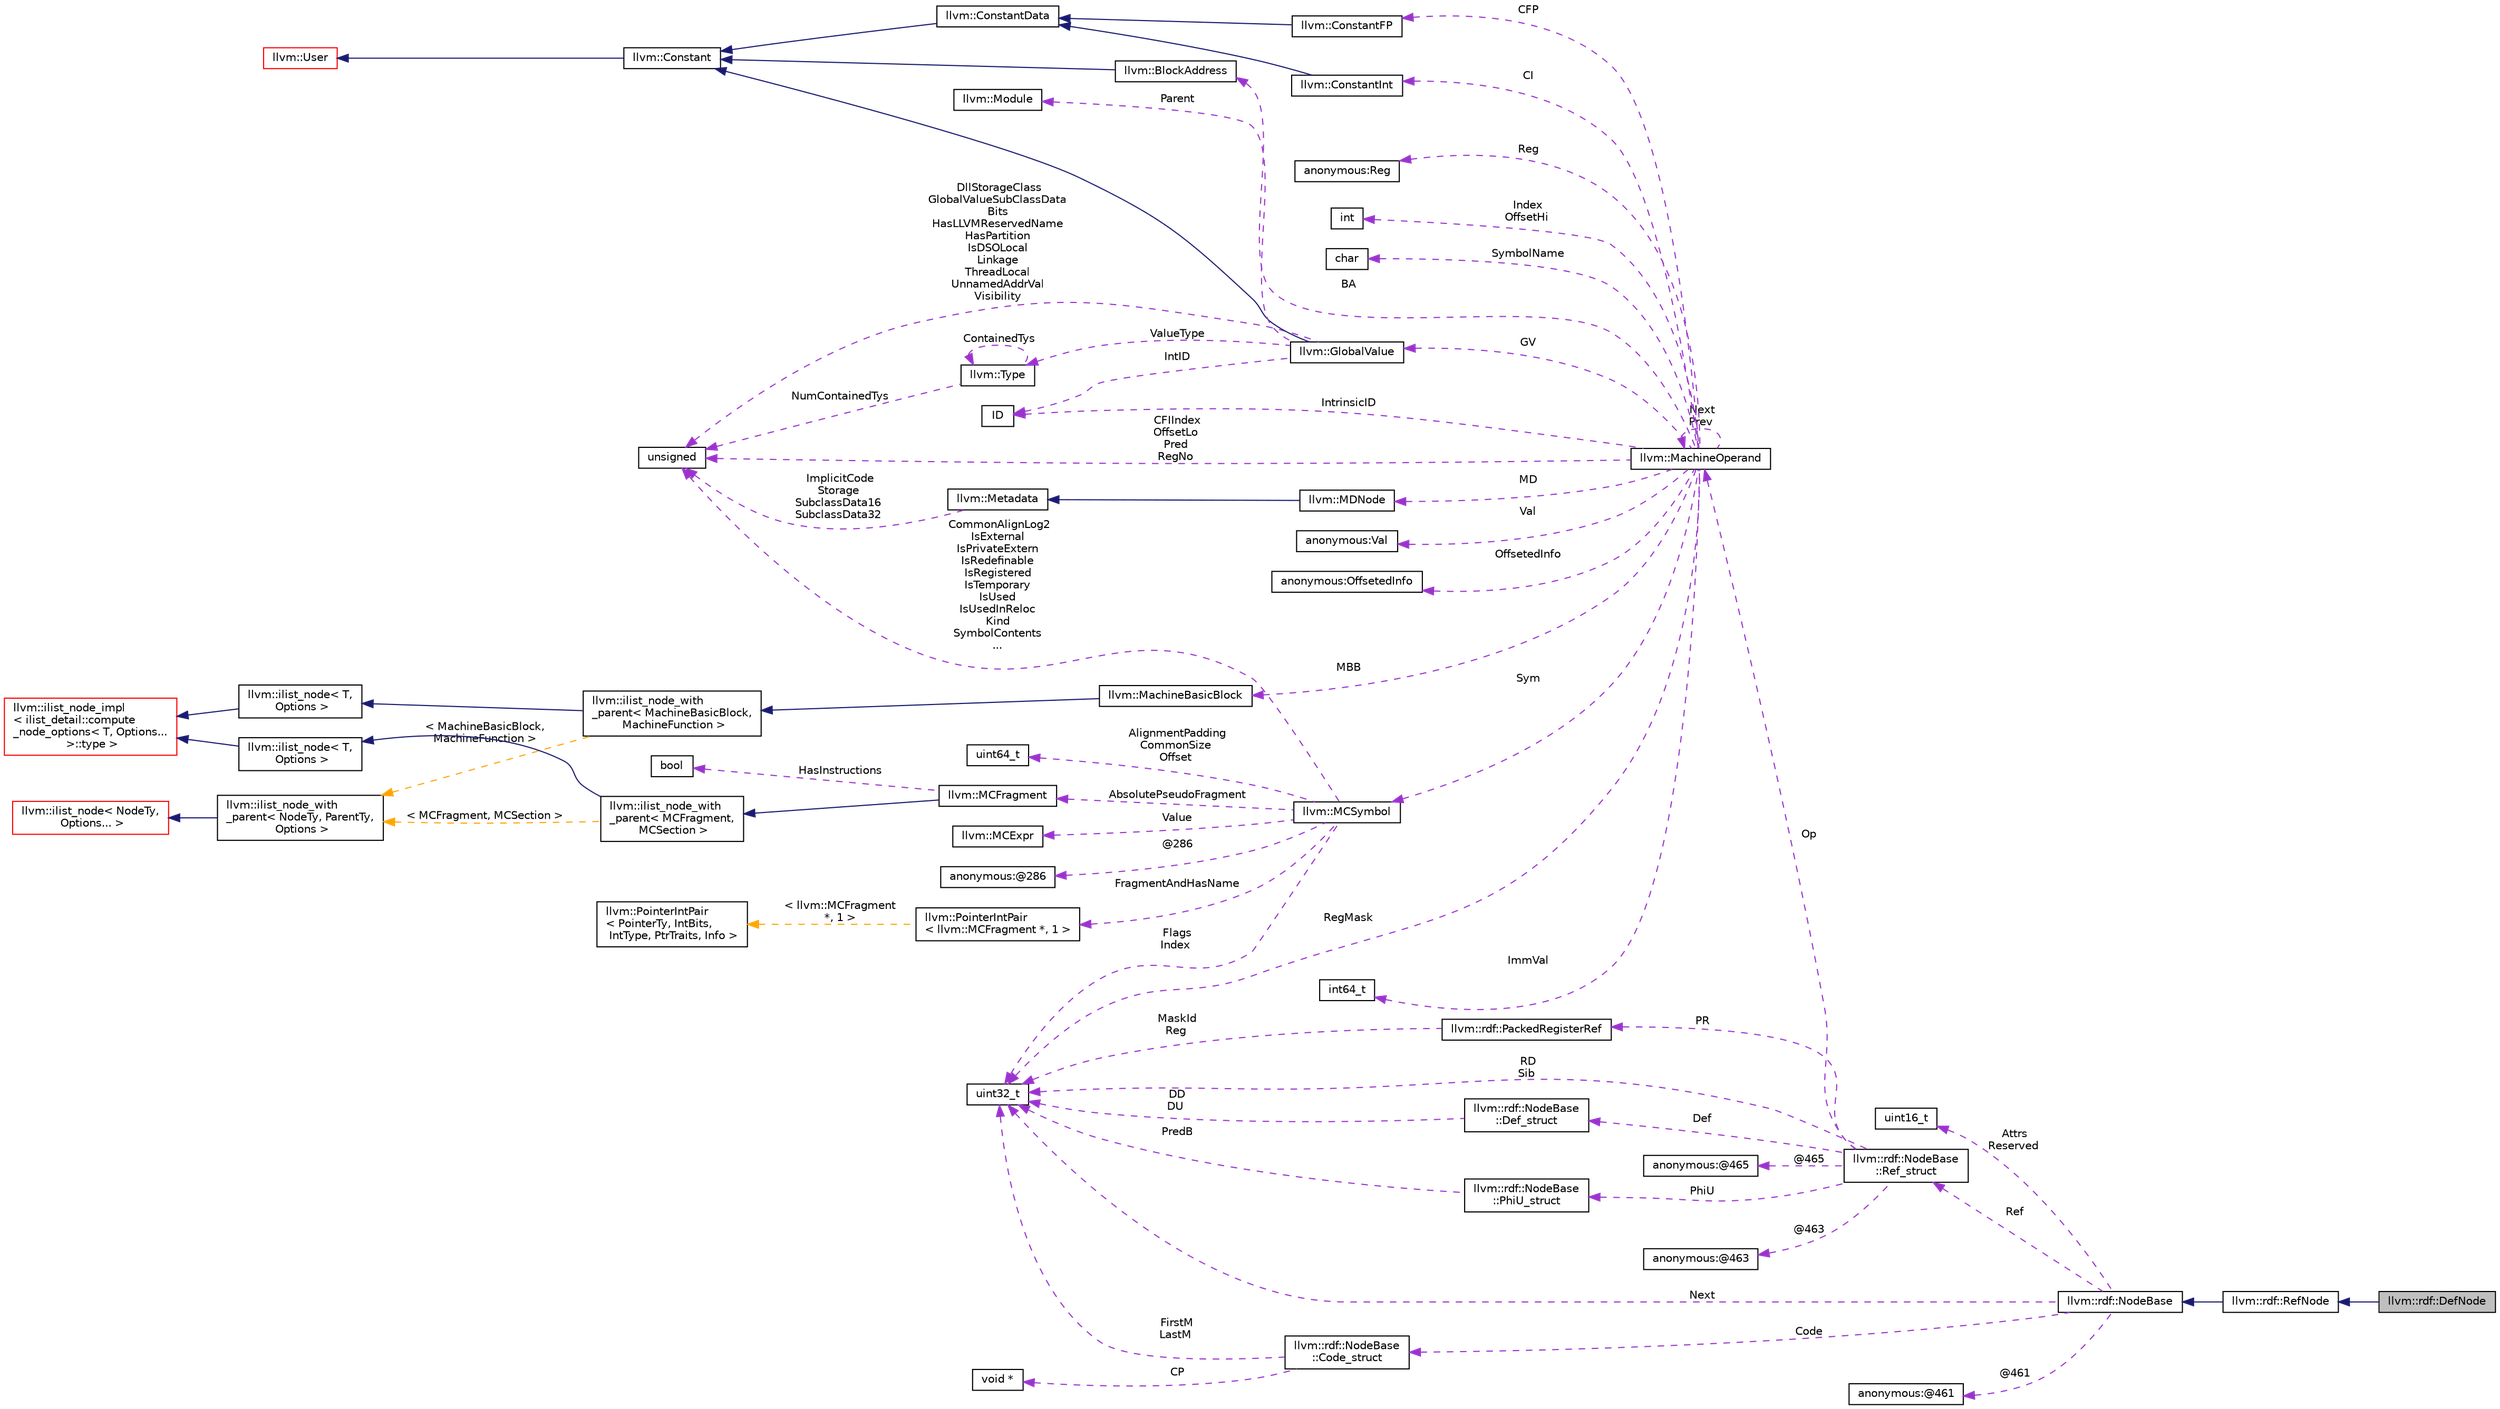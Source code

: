 digraph "llvm::rdf::DefNode"
{
 // LATEX_PDF_SIZE
  bgcolor="transparent";
  edge [fontname="Helvetica",fontsize="10",labelfontname="Helvetica",labelfontsize="10"];
  node [fontname="Helvetica",fontsize="10",shape="box"];
  rankdir="LR";
  Node1 [label="llvm::rdf::DefNode",height=0.2,width=0.4,color="black", fillcolor="grey75", style="filled", fontcolor="black",tooltip=" "];
  Node2 -> Node1 [dir="back",color="midnightblue",fontsize="10",style="solid",fontname="Helvetica"];
  Node2 [label="llvm::rdf::RefNode",height=0.2,width=0.4,color="black",URL="$structllvm_1_1rdf_1_1RefNode.html",tooltip=" "];
  Node3 -> Node2 [dir="back",color="midnightblue",fontsize="10",style="solid",fontname="Helvetica"];
  Node3 [label="llvm::rdf::NodeBase",height=0.2,width=0.4,color="black",URL="$structllvm_1_1rdf_1_1NodeBase.html",tooltip=" "];
  Node4 -> Node3 [dir="back",color="darkorchid3",fontsize="10",style="dashed",label=" Attrs\nReserved" ,fontname="Helvetica"];
  Node4 [label="uint16_t",height=0.2,width=0.4,color="black",tooltip=" "];
  Node5 -> Node3 [dir="back",color="darkorchid3",fontsize="10",style="dashed",label=" Next" ,fontname="Helvetica"];
  Node5 [label="uint32_t",height=0.2,width=0.4,color="black",URL="$classuint32__t.html",tooltip=" "];
  Node6 -> Node3 [dir="back",color="darkorchid3",fontsize="10",style="dashed",label=" Ref" ,fontname="Helvetica"];
  Node6 [label="llvm::rdf::NodeBase\l::Ref_struct",height=0.2,width=0.4,color="black",URL="$structllvm_1_1rdf_1_1NodeBase_1_1Ref__struct.html",tooltip=" "];
  Node5 -> Node6 [dir="back",color="darkorchid3",fontsize="10",style="dashed",label=" RD\nSib" ,fontname="Helvetica"];
  Node7 -> Node6 [dir="back",color="darkorchid3",fontsize="10",style="dashed",label=" Def" ,fontname="Helvetica"];
  Node7 [label="llvm::rdf::NodeBase\l::Def_struct",height=0.2,width=0.4,color="black",URL="$structllvm_1_1rdf_1_1NodeBase_1_1Def__struct.html",tooltip=" "];
  Node5 -> Node7 [dir="back",color="darkorchid3",fontsize="10",style="dashed",label=" DD\nDU" ,fontname="Helvetica"];
  Node8 -> Node6 [dir="back",color="darkorchid3",fontsize="10",style="dashed",label=" PhiU" ,fontname="Helvetica"];
  Node8 [label="llvm::rdf::NodeBase\l::PhiU_struct",height=0.2,width=0.4,color="black",URL="$structllvm_1_1rdf_1_1NodeBase_1_1PhiU__struct.html",tooltip=" "];
  Node5 -> Node8 [dir="back",color="darkorchid3",fontsize="10",style="dashed",label=" PredB" ,fontname="Helvetica"];
  Node9 -> Node6 [dir="back",color="darkorchid3",fontsize="10",style="dashed",label=" @463" ,fontname="Helvetica"];
  Node9 [label="anonymous:@463",height=0.2,width=0.4,color="black",tooltip=" "];
  Node10 -> Node6 [dir="back",color="darkorchid3",fontsize="10",style="dashed",label=" Op" ,fontname="Helvetica"];
  Node10 [label="llvm::MachineOperand",height=0.2,width=0.4,color="black",URL="$classllvm_1_1MachineOperand.html",tooltip="MachineOperand class - Representation of each machine instruction operand."];
  Node11 -> Node10 [dir="back",color="darkorchid3",fontsize="10",style="dashed",label=" CFIIndex\nOffsetLo\nPred\nRegNo" ,fontname="Helvetica"];
  Node11 [label="unsigned",height=0.2,width=0.4,color="black",URL="$classunsigned.html",tooltip=" "];
  Node12 -> Node10 [dir="back",color="darkorchid3",fontsize="10",style="dashed",label=" MBB" ,fontname="Helvetica"];
  Node12 [label="llvm::MachineBasicBlock",height=0.2,width=0.4,color="black",URL="$classllvm_1_1MachineBasicBlock.html",tooltip=" "];
  Node13 -> Node12 [dir="back",color="midnightblue",fontsize="10",style="solid",fontname="Helvetica"];
  Node13 [label="llvm::ilist_node_with\l_parent\< MachineBasicBlock,\l MachineFunction \>",height=0.2,width=0.4,color="black",URL="$classllvm_1_1ilist__node__with__parent.html",tooltip=" "];
  Node14 -> Node13 [dir="back",color="midnightblue",fontsize="10",style="solid",fontname="Helvetica"];
  Node14 [label="llvm::ilist_node\< T,\l Options \>",height=0.2,width=0.4,color="black",URL="$classllvm_1_1ilist__node.html",tooltip=" "];
  Node15 -> Node14 [dir="back",color="midnightblue",fontsize="10",style="solid",fontname="Helvetica"];
  Node15 [label="llvm::ilist_node_impl\l\< ilist_detail::compute\l_node_options\< T, Options...\l \>::type \>",height=0.2,width=0.4,color="red",URL="$classllvm_1_1ilist__node__impl.html",tooltip=" "];
  Node18 -> Node13 [dir="back",color="orange",fontsize="10",style="dashed",label=" \< MachineBasicBlock,\l MachineFunction \>" ,fontname="Helvetica"];
  Node18 [label="llvm::ilist_node_with\l_parent\< NodeTy, ParentTy,\l Options \>",height=0.2,width=0.4,color="black",URL="$classllvm_1_1ilist__node__with__parent.html",tooltip="An ilist node that can access its parent list."];
  Node19 -> Node18 [dir="back",color="midnightblue",fontsize="10",style="solid",fontname="Helvetica"];
  Node19 [label="llvm::ilist_node\< NodeTy,\l Options... \>",height=0.2,width=0.4,color="red",URL="$classllvm_1_1ilist__node.html",tooltip=" "];
  Node22 -> Node10 [dir="back",color="darkorchid3",fontsize="10",style="dashed",label=" CFP" ,fontname="Helvetica"];
  Node22 [label="llvm::ConstantFP",height=0.2,width=0.4,color="black",URL="$classllvm_1_1ConstantFP.html",tooltip="ConstantFP - Floating Point Values [float, double]."];
  Node23 -> Node22 [dir="back",color="midnightblue",fontsize="10",style="solid",fontname="Helvetica"];
  Node23 [label="llvm::ConstantData",height=0.2,width=0.4,color="black",URL="$classllvm_1_1ConstantData.html",tooltip="Base class for constants with no operands."];
  Node24 -> Node23 [dir="back",color="midnightblue",fontsize="10",style="solid",fontname="Helvetica"];
  Node24 [label="llvm::Constant",height=0.2,width=0.4,color="black",URL="$classllvm_1_1Constant.html",tooltip="This is an important base class in LLVM."];
  Node25 -> Node24 [dir="back",color="midnightblue",fontsize="10",style="solid",fontname="Helvetica"];
  Node25 [label="llvm::User",height=0.2,width=0.4,color="red",URL="$classllvm_1_1User.html",tooltip=" "];
  Node27 -> Node10 [dir="back",color="darkorchid3",fontsize="10",style="dashed",label=" CI" ,fontname="Helvetica"];
  Node27 [label="llvm::ConstantInt",height=0.2,width=0.4,color="black",URL="$classllvm_1_1ConstantInt.html",tooltip="This is the shared class of boolean and integer constants."];
  Node23 -> Node27 [dir="back",color="midnightblue",fontsize="10",style="solid",fontname="Helvetica"];
  Node28 -> Node10 [dir="back",color="darkorchid3",fontsize="10",style="dashed",label=" ImmVal" ,fontname="Helvetica"];
  Node28 [label="int64_t",height=0.2,width=0.4,color="black",tooltip=" "];
  Node5 -> Node10 [dir="back",color="darkorchid3",fontsize="10",style="dashed",label=" RegMask" ,fontname="Helvetica"];
  Node29 -> Node10 [dir="back",color="darkorchid3",fontsize="10",style="dashed",label=" MD" ,fontname="Helvetica"];
  Node29 [label="llvm::MDNode",height=0.2,width=0.4,color="black",URL="$classllvm_1_1MDNode.html",tooltip="Metadata node."];
  Node30 -> Node29 [dir="back",color="midnightblue",fontsize="10",style="solid",fontname="Helvetica"];
  Node30 [label="llvm::Metadata",height=0.2,width=0.4,color="black",URL="$classllvm_1_1Metadata.html",tooltip="Root of the metadata hierarchy."];
  Node11 -> Node30 [dir="back",color="darkorchid3",fontsize="10",style="dashed",label=" ImplicitCode\nStorage\nSubclassData16\nSubclassData32" ,fontname="Helvetica"];
  Node31 -> Node10 [dir="back",color="darkorchid3",fontsize="10",style="dashed",label=" Sym" ,fontname="Helvetica"];
  Node31 [label="llvm::MCSymbol",height=0.2,width=0.4,color="black",URL="$classllvm_1_1MCSymbol.html",tooltip="MCSymbol - Instances of this class represent a symbol name in the MC file, and MCSymbols are created ..."];
  Node32 -> Node31 [dir="back",color="darkorchid3",fontsize="10",style="dashed",label=" AbsolutePseudoFragment" ,fontname="Helvetica"];
  Node32 [label="llvm::MCFragment",height=0.2,width=0.4,color="black",URL="$classllvm_1_1MCFragment.html",tooltip=" "];
  Node33 -> Node32 [dir="back",color="midnightblue",fontsize="10",style="solid",fontname="Helvetica"];
  Node33 [label="llvm::ilist_node_with\l_parent\< MCFragment,\l MCSection \>",height=0.2,width=0.4,color="black",URL="$classllvm_1_1ilist__node__with__parent.html",tooltip=" "];
  Node34 -> Node33 [dir="back",color="midnightblue",fontsize="10",style="solid",fontname="Helvetica"];
  Node34 [label="llvm::ilist_node\< T,\l Options \>",height=0.2,width=0.4,color="black",URL="$classllvm_1_1ilist__node.html",tooltip=" "];
  Node15 -> Node34 [dir="back",color="midnightblue",fontsize="10",style="solid",fontname="Helvetica"];
  Node18 -> Node33 [dir="back",color="orange",fontsize="10",style="dashed",label=" \< MCFragment, MCSection \>" ,fontname="Helvetica"];
  Node35 -> Node32 [dir="back",color="darkorchid3",fontsize="10",style="dashed",label=" HasInstructions" ,fontname="Helvetica"];
  Node35 [label="bool",height=0.2,width=0.4,color="black",URL="$classbool.html",tooltip=" "];
  Node36 -> Node31 [dir="back",color="darkorchid3",fontsize="10",style="dashed",label=" FragmentAndHasName" ,fontname="Helvetica"];
  Node36 [label="llvm::PointerIntPair\l\< llvm::MCFragment *, 1 \>",height=0.2,width=0.4,color="black",URL="$classllvm_1_1PointerIntPair.html",tooltip=" "];
  Node37 -> Node36 [dir="back",color="orange",fontsize="10",style="dashed",label=" \< llvm::MCFragment\l *, 1 \>" ,fontname="Helvetica"];
  Node37 [label="llvm::PointerIntPair\l\< PointerTy, IntBits,\l IntType, PtrTraits, Info \>",height=0.2,width=0.4,color="black",URL="$classllvm_1_1PointerIntPair.html",tooltip="PointerIntPair - This class implements a pair of a pointer and small integer."];
  Node11 -> Node31 [dir="back",color="darkorchid3",fontsize="10",style="dashed",label=" CommonAlignLog2\nIsExternal\nIsPrivateExtern\nIsRedefinable\nIsRegistered\nIsTemporary\nIsUsed\nIsUsedInReloc\nKind\nSymbolContents\n..." ,fontname="Helvetica"];
  Node5 -> Node31 [dir="back",color="darkorchid3",fontsize="10",style="dashed",label=" Flags\nIndex" ,fontname="Helvetica"];
  Node38 -> Node31 [dir="back",color="darkorchid3",fontsize="10",style="dashed",label=" AlignmentPadding\nCommonSize\nOffset" ,fontname="Helvetica"];
  Node38 [label="uint64_t",height=0.2,width=0.4,color="black",tooltip=" "];
  Node39 -> Node31 [dir="back",color="darkorchid3",fontsize="10",style="dashed",label=" Value" ,fontname="Helvetica"];
  Node39 [label="llvm::MCExpr",height=0.2,width=0.4,color="black",URL="$classllvm_1_1MCExpr.html",tooltip="Base class for the full range of assembler expressions which are needed for parsing."];
  Node40 -> Node31 [dir="back",color="darkorchid3",fontsize="10",style="dashed",label=" @286" ,fontname="Helvetica"];
  Node40 [label="anonymous:@286",height=0.2,width=0.4,color="black",tooltip=" "];
  Node41 -> Node10 [dir="back",color="darkorchid3",fontsize="10",style="dashed",label=" IntrinsicID" ,fontname="Helvetica"];
  Node41 [label="ID",height=0.2,width=0.4,color="black",tooltip=" "];
  Node10 -> Node10 [dir="back",color="darkorchid3",fontsize="10",style="dashed",label=" Next\nPrev" ,fontname="Helvetica"];
  Node42 -> Node10 [dir="back",color="darkorchid3",fontsize="10",style="dashed",label=" Reg" ,fontname="Helvetica"];
  Node42 [label="anonymous:Reg",height=0.2,width=0.4,color="black",tooltip=" "];
  Node43 -> Node10 [dir="back",color="darkorchid3",fontsize="10",style="dashed",label=" Index\nOffsetHi" ,fontname="Helvetica"];
  Node43 [label="int",height=0.2,width=0.4,color="black",tooltip=" "];
  Node44 -> Node10 [dir="back",color="darkorchid3",fontsize="10",style="dashed",label=" SymbolName" ,fontname="Helvetica"];
  Node44 [label="char",height=0.2,width=0.4,color="black",URL="$classchar.html",tooltip=" "];
  Node45 -> Node10 [dir="back",color="darkorchid3",fontsize="10",style="dashed",label=" GV" ,fontname="Helvetica"];
  Node45 [label="llvm::GlobalValue",height=0.2,width=0.4,color="black",URL="$classllvm_1_1GlobalValue.html",tooltip=" "];
  Node24 -> Node45 [dir="back",color="midnightblue",fontsize="10",style="solid",fontname="Helvetica"];
  Node46 -> Node45 [dir="back",color="darkorchid3",fontsize="10",style="dashed",label=" ValueType" ,fontname="Helvetica"];
  Node46 [label="llvm::Type",height=0.2,width=0.4,color="black",URL="$classllvm_1_1Type.html",tooltip="The instances of the Type class are immutable: once they are created, they are never changed."];
  Node11 -> Node46 [dir="back",color="darkorchid3",fontsize="10",style="dashed",label=" NumContainedTys" ,fontname="Helvetica"];
  Node46 -> Node46 [dir="back",color="darkorchid3",fontsize="10",style="dashed",label=" ContainedTys" ,fontname="Helvetica"];
  Node11 -> Node45 [dir="back",color="darkorchid3",fontsize="10",style="dashed",label=" DllStorageClass\nGlobalValueSubClassData\lBits\nHasLLVMReservedName\nHasPartition\nIsDSOLocal\nLinkage\nThreadLocal\nUnnamedAddrVal\nVisibility" ,fontname="Helvetica"];
  Node41 -> Node45 [dir="back",color="darkorchid3",fontsize="10",style="dashed",label=" IntID" ,fontname="Helvetica"];
  Node47 -> Node45 [dir="back",color="darkorchid3",fontsize="10",style="dashed",label=" Parent" ,fontname="Helvetica"];
  Node47 [label="llvm::Module",height=0.2,width=0.4,color="black",URL="$classllvm_1_1Module.html",tooltip="A Module instance is used to store all the information related to an LLVM module."];
  Node48 -> Node10 [dir="back",color="darkorchid3",fontsize="10",style="dashed",label=" BA" ,fontname="Helvetica"];
  Node48 [label="llvm::BlockAddress",height=0.2,width=0.4,color="black",URL="$classllvm_1_1BlockAddress.html",tooltip="The address of a basic block."];
  Node24 -> Node48 [dir="back",color="midnightblue",fontsize="10",style="solid",fontname="Helvetica"];
  Node49 -> Node10 [dir="back",color="darkorchid3",fontsize="10",style="dashed",label=" Val" ,fontname="Helvetica"];
  Node49 [label="anonymous:Val",height=0.2,width=0.4,color="black",tooltip=" "];
  Node50 -> Node10 [dir="back",color="darkorchid3",fontsize="10",style="dashed",label=" OffsetedInfo" ,fontname="Helvetica"];
  Node50 [label="anonymous:OffsetedInfo",height=0.2,width=0.4,color="black",tooltip=" "];
  Node51 -> Node6 [dir="back",color="darkorchid3",fontsize="10",style="dashed",label=" PR" ,fontname="Helvetica"];
  Node51 [label="llvm::rdf::PackedRegisterRef",height=0.2,width=0.4,color="black",URL="$structllvm_1_1rdf_1_1PackedRegisterRef.html",tooltip=" "];
  Node5 -> Node51 [dir="back",color="darkorchid3",fontsize="10",style="dashed",label=" MaskId\nReg" ,fontname="Helvetica"];
  Node52 -> Node6 [dir="back",color="darkorchid3",fontsize="10",style="dashed",label=" @465" ,fontname="Helvetica"];
  Node52 [label="anonymous:@465",height=0.2,width=0.4,color="black",tooltip=" "];
  Node53 -> Node3 [dir="back",color="darkorchid3",fontsize="10",style="dashed",label=" Code" ,fontname="Helvetica"];
  Node53 [label="llvm::rdf::NodeBase\l::Code_struct",height=0.2,width=0.4,color="black",URL="$structllvm_1_1rdf_1_1NodeBase_1_1Code__struct.html",tooltip=" "];
  Node54 -> Node53 [dir="back",color="darkorchid3",fontsize="10",style="dashed",label=" CP" ,fontname="Helvetica"];
  Node54 [label="void *",height=0.2,width=0.4,color="black",tooltip=" "];
  Node5 -> Node53 [dir="back",color="darkorchid3",fontsize="10",style="dashed",label=" FirstM\nLastM" ,fontname="Helvetica"];
  Node55 -> Node3 [dir="back",color="darkorchid3",fontsize="10",style="dashed",label=" @461" ,fontname="Helvetica"];
  Node55 [label="anonymous:@461",height=0.2,width=0.4,color="black",tooltip=" "];
}
